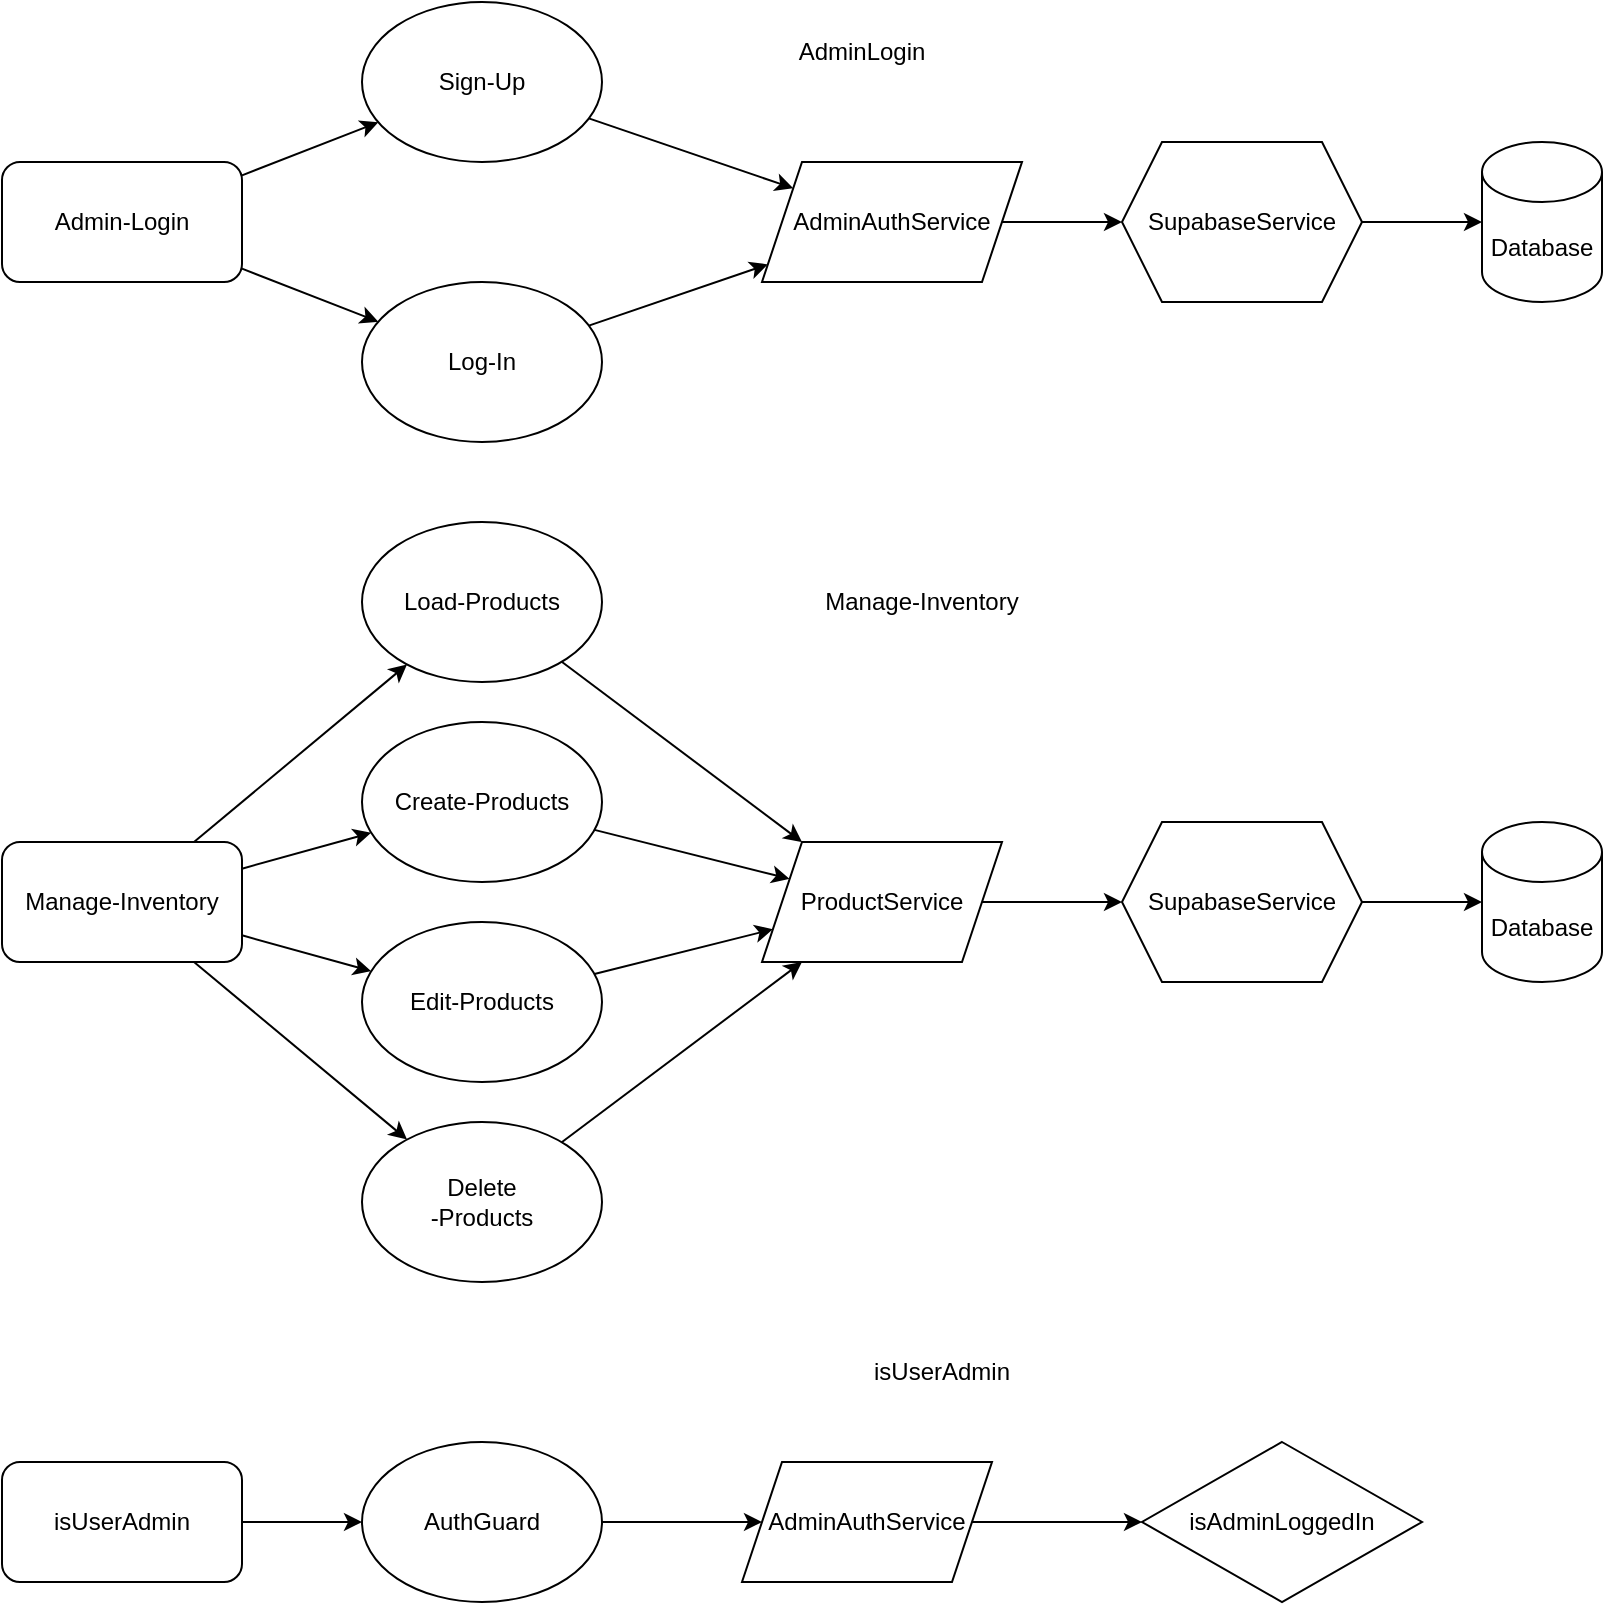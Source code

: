 <mxfile>
    <diagram id="MKCxMsragl8yMFNGnFG3" name="Page-1">
        <mxGraphModel dx="1099" dy="666" grid="1" gridSize="10" guides="1" tooltips="1" connect="1" arrows="1" fold="1" page="1" pageScale="1" pageWidth="850" pageHeight="1100" math="0" shadow="0">
            <root>
                <mxCell id="0"/>
                <mxCell id="1" parent="0"/>
                <mxCell id="9" style="edgeStyle=none;html=1;" parent="1" source="2" target="3" edge="1">
                    <mxGeometry relative="1" as="geometry"/>
                </mxCell>
                <mxCell id="12" style="edgeStyle=none;html=1;" parent="1" source="2" target="4" edge="1">
                    <mxGeometry relative="1" as="geometry"/>
                </mxCell>
                <mxCell id="2" value="Admin-Login" style="rounded=1;whiteSpace=wrap;html=1;" parent="1" vertex="1">
                    <mxGeometry x="10" y="80" width="120" height="60" as="geometry"/>
                </mxCell>
                <mxCell id="21" style="edgeStyle=none;html=1;" parent="1" source="3" target="6" edge="1">
                    <mxGeometry relative="1" as="geometry"/>
                </mxCell>
                <mxCell id="3" value="Sign-Up" style="ellipse;whiteSpace=wrap;html=1;" parent="1" vertex="1">
                    <mxGeometry x="190" width="120" height="80" as="geometry"/>
                </mxCell>
                <mxCell id="22" style="edgeStyle=none;html=1;" parent="1" source="4" target="6" edge="1">
                    <mxGeometry relative="1" as="geometry"/>
                </mxCell>
                <mxCell id="4" value="Log-In" style="ellipse;whiteSpace=wrap;html=1;" parent="1" vertex="1">
                    <mxGeometry x="190" y="140" width="120" height="80" as="geometry"/>
                </mxCell>
                <mxCell id="23" style="edgeStyle=none;html=1;" parent="1" source="6" target="8" edge="1">
                    <mxGeometry relative="1" as="geometry"/>
                </mxCell>
                <mxCell id="6" value="AdminAuthService" style="shape=parallelogram;perimeter=parallelogramPerimeter;whiteSpace=wrap;html=1;fixedSize=1;" parent="1" vertex="1">
                    <mxGeometry x="390" y="80" width="130" height="60" as="geometry"/>
                </mxCell>
                <mxCell id="8" value="SupabaseService" style="shape=hexagon;perimeter=hexagonPerimeter2;whiteSpace=wrap;html=1;fixedSize=1;" parent="1" vertex="1">
                    <mxGeometry x="570" y="70" width="120" height="80" as="geometry"/>
                </mxCell>
                <mxCell id="24" style="edgeStyle=none;html=1;" parent="1" source="15" target="16" edge="1">
                    <mxGeometry relative="1" as="geometry"/>
                </mxCell>
                <mxCell id="25" style="edgeStyle=none;html=1;" parent="1" source="15" target="17" edge="1">
                    <mxGeometry relative="1" as="geometry"/>
                </mxCell>
                <mxCell id="26" style="edgeStyle=none;html=1;" parent="1" source="15" target="18" edge="1">
                    <mxGeometry relative="1" as="geometry"/>
                </mxCell>
                <mxCell id="27" style="edgeStyle=none;html=1;" parent="1" source="15" target="19" edge="1">
                    <mxGeometry relative="1" as="geometry"/>
                </mxCell>
                <mxCell id="15" value="Manage-Inventory" style="rounded=1;whiteSpace=wrap;html=1;" parent="1" vertex="1">
                    <mxGeometry x="10" y="420" width="120" height="60" as="geometry"/>
                </mxCell>
                <mxCell id="28" style="edgeStyle=none;html=1;" parent="1" source="16" target="20" edge="1">
                    <mxGeometry relative="1" as="geometry"/>
                </mxCell>
                <mxCell id="16" value="Load-Products" style="ellipse;whiteSpace=wrap;html=1;" parent="1" vertex="1">
                    <mxGeometry x="190" y="260" width="120" height="80" as="geometry"/>
                </mxCell>
                <mxCell id="29" style="edgeStyle=none;html=1;entryX=0;entryY=0.25;entryDx=0;entryDy=0;" parent="1" source="17" target="20" edge="1">
                    <mxGeometry relative="1" as="geometry"/>
                </mxCell>
                <mxCell id="17" value="Create-Products" style="ellipse;whiteSpace=wrap;html=1;" parent="1" vertex="1">
                    <mxGeometry x="190" y="360" width="120" height="80" as="geometry"/>
                </mxCell>
                <mxCell id="30" style="edgeStyle=none;html=1;" parent="1" source="18" target="20" edge="1">
                    <mxGeometry relative="1" as="geometry"/>
                </mxCell>
                <mxCell id="18" value="Edit-Products" style="ellipse;whiteSpace=wrap;html=1;" parent="1" vertex="1">
                    <mxGeometry x="190" y="460" width="120" height="80" as="geometry"/>
                </mxCell>
                <mxCell id="31" style="edgeStyle=none;html=1;" parent="1" source="19" target="20" edge="1">
                    <mxGeometry relative="1" as="geometry"/>
                </mxCell>
                <mxCell id="19" value="Delete&lt;div&gt;-Products&lt;/div&gt;" style="ellipse;whiteSpace=wrap;html=1;" parent="1" vertex="1">
                    <mxGeometry x="190" y="560" width="120" height="80" as="geometry"/>
                </mxCell>
                <mxCell id="33" style="edgeStyle=none;html=1;" parent="1" source="20" target="32" edge="1">
                    <mxGeometry relative="1" as="geometry"/>
                </mxCell>
                <mxCell id="20" value="ProductService" style="shape=parallelogram;perimeter=parallelogramPerimeter;whiteSpace=wrap;html=1;fixedSize=1;" parent="1" vertex="1">
                    <mxGeometry x="390" y="420" width="120" height="60" as="geometry"/>
                </mxCell>
                <mxCell id="37" style="edgeStyle=none;html=1;" parent="1" source="32" target="36" edge="1">
                    <mxGeometry relative="1" as="geometry"/>
                </mxCell>
                <mxCell id="32" value="SupabaseService" style="shape=hexagon;perimeter=hexagonPerimeter2;whiteSpace=wrap;html=1;fixedSize=1;" parent="1" vertex="1">
                    <mxGeometry x="570" y="410" width="120" height="80" as="geometry"/>
                </mxCell>
                <mxCell id="34" value="Database" style="shape=cylinder3;whiteSpace=wrap;html=1;boundedLbl=1;backgroundOutline=1;size=15;" parent="1" vertex="1">
                    <mxGeometry x="750" y="70" width="60" height="80" as="geometry"/>
                </mxCell>
                <mxCell id="35" style="edgeStyle=none;html=1;entryX=0;entryY=0.5;entryDx=0;entryDy=0;entryPerimeter=0;" parent="1" source="8" target="34" edge="1">
                    <mxGeometry relative="1" as="geometry"/>
                </mxCell>
                <mxCell id="36" value="Database" style="shape=cylinder3;whiteSpace=wrap;html=1;boundedLbl=1;backgroundOutline=1;size=15;" parent="1" vertex="1">
                    <mxGeometry x="750" y="410" width="60" height="80" as="geometry"/>
                </mxCell>
                <mxCell id="42" style="edgeStyle=none;html=1;" parent="1" source="38" target="39" edge="1">
                    <mxGeometry relative="1" as="geometry"/>
                </mxCell>
                <mxCell id="38" value="isUserAdmin" style="rounded=1;whiteSpace=wrap;html=1;" parent="1" vertex="1">
                    <mxGeometry x="10" y="730" width="120" height="60" as="geometry"/>
                </mxCell>
                <mxCell id="43" style="edgeStyle=none;html=1;" parent="1" source="39" target="40" edge="1">
                    <mxGeometry relative="1" as="geometry"/>
                </mxCell>
                <mxCell id="39" value="AuthGuard" style="ellipse;whiteSpace=wrap;html=1;" parent="1" vertex="1">
                    <mxGeometry x="190" y="720" width="120" height="80" as="geometry"/>
                </mxCell>
                <mxCell id="44" style="edgeStyle=none;html=1;" parent="1" source="40" target="41" edge="1">
                    <mxGeometry relative="1" as="geometry"/>
                </mxCell>
                <mxCell id="40" value="AdminAuthService" style="shape=parallelogram;perimeter=parallelogramPerimeter;whiteSpace=wrap;html=1;fixedSize=1;" parent="1" vertex="1">
                    <mxGeometry x="380" y="730" width="125" height="60" as="geometry"/>
                </mxCell>
                <mxCell id="41" value="isAdminLoggedIn" style="rhombus;whiteSpace=wrap;html=1;" parent="1" vertex="1">
                    <mxGeometry x="580" y="720" width="140" height="80" as="geometry"/>
                </mxCell>
                <mxCell id="45" value="AdminLogin" style="text;html=1;align=center;verticalAlign=middle;whiteSpace=wrap;rounded=0;" vertex="1" parent="1">
                    <mxGeometry x="410" y="10" width="60" height="30" as="geometry"/>
                </mxCell>
                <mxCell id="46" value="Manage-Inventory" style="text;html=1;align=center;verticalAlign=middle;whiteSpace=wrap;rounded=0;" vertex="1" parent="1">
                    <mxGeometry x="410" y="285" width="120" height="30" as="geometry"/>
                </mxCell>
                <mxCell id="47" value="isUserAdmin" style="text;html=1;align=center;verticalAlign=middle;whiteSpace=wrap;rounded=0;" vertex="1" parent="1">
                    <mxGeometry x="430" y="670" width="100" height="30" as="geometry"/>
                </mxCell>
            </root>
        </mxGraphModel>
    </diagram>
</mxfile>